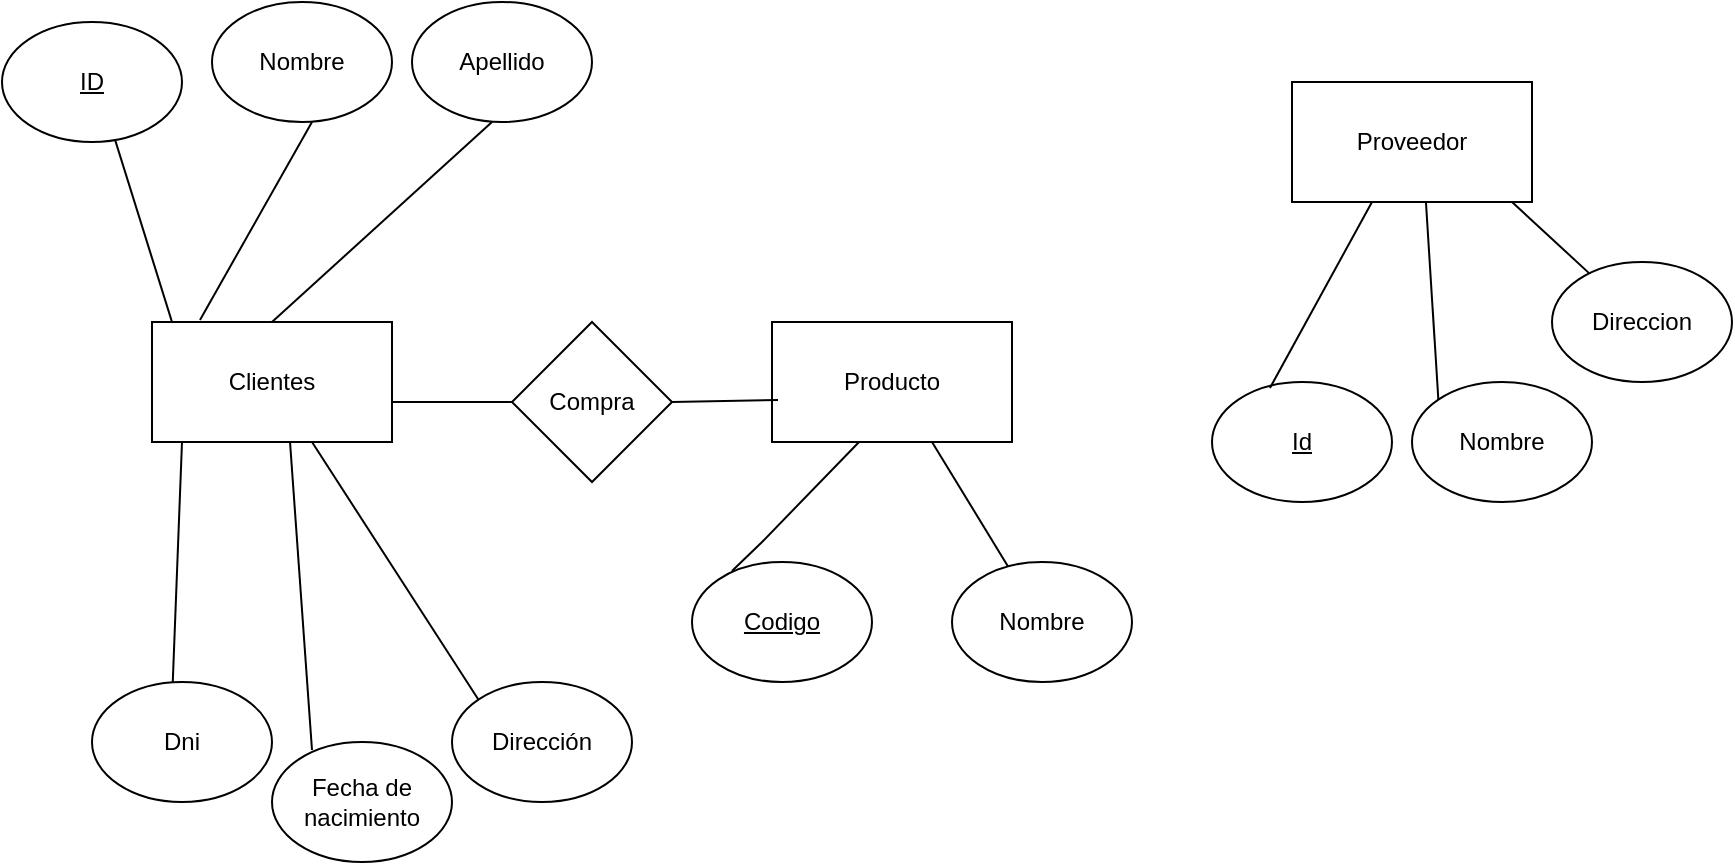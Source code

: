 <mxfile version="24.7.7">
  <diagram name="Página-1" id="Dk5JTkqU_FH1dXi0wxMd">
    <mxGraphModel dx="1941" dy="468" grid="1" gridSize="10" guides="1" tooltips="1" connect="1" arrows="1" fold="1" page="1" pageScale="1" pageWidth="827" pageHeight="1169" math="0" shadow="0">
      <root>
        <mxCell id="0" />
        <mxCell id="1" parent="0" />
        <mxCell id="LEoPJzPLq4Y0wCzoxTbO-1" value="Clientes" style="rounded=0;whiteSpace=wrap;html=1;" vertex="1" parent="1">
          <mxGeometry x="20" y="200" width="120" height="60" as="geometry" />
        </mxCell>
        <mxCell id="LEoPJzPLq4Y0wCzoxTbO-2" value="" style="endArrow=none;html=1;rounded=0;" edge="1" parent="1">
          <mxGeometry width="50" height="50" relative="1" as="geometry">
            <mxPoint x="30" y="390" as="sourcePoint" />
            <mxPoint x="35.0" y="260" as="targetPoint" />
          </mxGeometry>
        </mxCell>
        <mxCell id="LEoPJzPLq4Y0wCzoxTbO-4" value="" style="endArrow=none;html=1;rounded=0;exitX=0.767;exitY=0.1;exitDx=0;exitDy=0;exitPerimeter=0;" edge="1" parent="1">
          <mxGeometry width="50" height="50" relative="1" as="geometry">
            <mxPoint x="30.0" y="200" as="sourcePoint" />
            <mxPoint y="104" as="targetPoint" />
          </mxGeometry>
        </mxCell>
        <mxCell id="LEoPJzPLq4Y0wCzoxTbO-5" value="&lt;u&gt;ID&lt;/u&gt;" style="ellipse;whiteSpace=wrap;html=1;" vertex="1" parent="1">
          <mxGeometry x="-55" y="50" width="90" height="60" as="geometry" />
        </mxCell>
        <mxCell id="LEoPJzPLq4Y0wCzoxTbO-6" value="Dni" style="ellipse;whiteSpace=wrap;html=1;" vertex="1" parent="1">
          <mxGeometry x="-10" y="380" width="90" height="60" as="geometry" />
        </mxCell>
        <mxCell id="LEoPJzPLq4Y0wCzoxTbO-7" value="Nombre" style="ellipse;whiteSpace=wrap;html=1;" vertex="1" parent="1">
          <mxGeometry x="50" y="40" width="90" height="60" as="geometry" />
        </mxCell>
        <mxCell id="LEoPJzPLq4Y0wCzoxTbO-8" value="Fecha de nacimiento" style="ellipse;whiteSpace=wrap;html=1;" vertex="1" parent="1">
          <mxGeometry x="80" y="410" width="90" height="60" as="geometry" />
        </mxCell>
        <mxCell id="LEoPJzPLq4Y0wCzoxTbO-10" value="" style="endArrow=none;html=1;rounded=0;" edge="1" parent="1">
          <mxGeometry width="50" height="50" relative="1" as="geometry">
            <mxPoint x="100" y="414" as="sourcePoint" />
            <mxPoint x="89.01" y="260" as="targetPoint" />
          </mxGeometry>
        </mxCell>
        <mxCell id="LEoPJzPLq4Y0wCzoxTbO-11" value="Producto" style="rounded=0;whiteSpace=wrap;html=1;" vertex="1" parent="1">
          <mxGeometry x="330" y="200" width="120" height="60" as="geometry" />
        </mxCell>
        <mxCell id="LEoPJzPLq4Y0wCzoxTbO-12" value="Apellido" style="ellipse;whiteSpace=wrap;html=1;" vertex="1" parent="1">
          <mxGeometry x="150" y="40" width="90" height="60" as="geometry" />
        </mxCell>
        <mxCell id="LEoPJzPLq4Y0wCzoxTbO-15" value="Dirección" style="ellipse;whiteSpace=wrap;html=1;" vertex="1" parent="1">
          <mxGeometry x="170" y="380" width="90" height="60" as="geometry" />
        </mxCell>
        <mxCell id="LEoPJzPLq4Y0wCzoxTbO-17" value="" style="endArrow=none;html=1;rounded=0;exitX=0;exitY=0;exitDx=0;exitDy=0;" edge="1" parent="1" source="LEoPJzPLq4Y0wCzoxTbO-15">
          <mxGeometry width="50" height="50" relative="1" as="geometry">
            <mxPoint x="180" y="320" as="sourcePoint" />
            <mxPoint x="100" y="260.02" as="targetPoint" />
          </mxGeometry>
        </mxCell>
        <mxCell id="LEoPJzPLq4Y0wCzoxTbO-20" value="&lt;u&gt;Codigo&lt;/u&gt;" style="ellipse;whiteSpace=wrap;html=1;" vertex="1" parent="1">
          <mxGeometry x="290" y="320" width="90" height="60" as="geometry" />
        </mxCell>
        <mxCell id="LEoPJzPLq4Y0wCzoxTbO-21" value="Nombre" style="ellipse;whiteSpace=wrap;html=1;" vertex="1" parent="1">
          <mxGeometry x="420" y="320" width="90" height="60" as="geometry" />
        </mxCell>
        <mxCell id="LEoPJzPLq4Y0wCzoxTbO-22" value="" style="endArrow=none;html=1;rounded=0;exitX=0.333;exitY=0.075;exitDx=0;exitDy=0;exitPerimeter=0;" edge="1" parent="1">
          <mxGeometry width="50" height="50" relative="1" as="geometry">
            <mxPoint x="310.0" y="324.5" as="sourcePoint" />
            <mxPoint x="373.53" y="260" as="targetPoint" />
            <Array as="points">
              <mxPoint x="325.03" y="310" />
            </Array>
          </mxGeometry>
        </mxCell>
        <mxCell id="LEoPJzPLq4Y0wCzoxTbO-23" value="" style="endArrow=none;html=1;rounded=0;" edge="1" parent="1" source="LEoPJzPLq4Y0wCzoxTbO-21">
          <mxGeometry width="50" height="50" relative="1" as="geometry">
            <mxPoint x="360" y="310" as="sourcePoint" />
            <mxPoint x="410" y="260" as="targetPoint" />
          </mxGeometry>
        </mxCell>
        <mxCell id="LEoPJzPLq4Y0wCzoxTbO-24" value="Proveedor" style="rounded=0;whiteSpace=wrap;html=1;" vertex="1" parent="1">
          <mxGeometry x="590" y="80" width="120" height="60" as="geometry" />
        </mxCell>
        <mxCell id="LEoPJzPLq4Y0wCzoxTbO-25" value="" style="endArrow=none;html=1;rounded=0;exitX=0.2;exitY=-0.017;exitDx=0;exitDy=0;exitPerimeter=0;" edge="1" parent="1" source="LEoPJzPLq4Y0wCzoxTbO-1">
          <mxGeometry width="50" height="50" relative="1" as="geometry">
            <mxPoint x="50" y="150" as="sourcePoint" />
            <mxPoint x="100" y="100" as="targetPoint" />
          </mxGeometry>
        </mxCell>
        <mxCell id="LEoPJzPLq4Y0wCzoxTbO-26" value="" style="endArrow=none;html=1;rounded=0;exitX=0.5;exitY=0;exitDx=0;exitDy=0;" edge="1" parent="1" source="LEoPJzPLq4Y0wCzoxTbO-1">
          <mxGeometry width="50" height="50" relative="1" as="geometry">
            <mxPoint x="140" y="150" as="sourcePoint" />
            <mxPoint x="190" y="100" as="targetPoint" />
          </mxGeometry>
        </mxCell>
        <mxCell id="LEoPJzPLq4Y0wCzoxTbO-30" value="" style="endArrow=none;html=1;rounded=0;" edge="1" parent="1" target="LEoPJzPLq4Y0wCzoxTbO-31">
          <mxGeometry width="50" height="50" relative="1" as="geometry">
            <mxPoint x="140" y="240" as="sourcePoint" />
            <mxPoint x="210" y="240" as="targetPoint" />
          </mxGeometry>
        </mxCell>
        <mxCell id="LEoPJzPLq4Y0wCzoxTbO-31" value="Compra" style="rhombus;whiteSpace=wrap;html=1;" vertex="1" parent="1">
          <mxGeometry x="200" y="200" width="80" height="80" as="geometry" />
        </mxCell>
        <mxCell id="LEoPJzPLq4Y0wCzoxTbO-32" value="" style="endArrow=none;html=1;rounded=0;entryX=0.025;entryY=0.65;entryDx=0;entryDy=0;entryPerimeter=0;" edge="1" parent="1" target="LEoPJzPLq4Y0wCzoxTbO-11">
          <mxGeometry width="50" height="50" relative="1" as="geometry">
            <mxPoint x="280" y="240" as="sourcePoint" />
            <mxPoint x="320" y="240" as="targetPoint" />
          </mxGeometry>
        </mxCell>
        <mxCell id="LEoPJzPLq4Y0wCzoxTbO-33" value="&lt;u&gt;Id&lt;/u&gt;" style="ellipse;whiteSpace=wrap;html=1;" vertex="1" parent="1">
          <mxGeometry x="550" y="230" width="90" height="60" as="geometry" />
        </mxCell>
        <mxCell id="LEoPJzPLq4Y0wCzoxTbO-34" value="Nombre" style="ellipse;whiteSpace=wrap;html=1;" vertex="1" parent="1">
          <mxGeometry x="650" y="230" width="90" height="60" as="geometry" />
        </mxCell>
        <mxCell id="LEoPJzPLq4Y0wCzoxTbO-35" value="" style="endArrow=none;html=1;rounded=0;exitX=0.322;exitY=0.05;exitDx=0;exitDy=0;exitPerimeter=0;" edge="1" parent="1" source="LEoPJzPLq4Y0wCzoxTbO-33">
          <mxGeometry width="50" height="50" relative="1" as="geometry">
            <mxPoint x="580" y="190" as="sourcePoint" />
            <mxPoint x="630" y="140" as="targetPoint" />
          </mxGeometry>
        </mxCell>
        <mxCell id="LEoPJzPLq4Y0wCzoxTbO-36" value="" style="endArrow=none;html=1;rounded=0;exitX=0;exitY=0;exitDx=0;exitDy=0;" edge="1" parent="1" source="LEoPJzPLq4Y0wCzoxTbO-34">
          <mxGeometry width="50" height="50" relative="1" as="geometry">
            <mxPoint x="650" y="234.02" as="sourcePoint" />
            <mxPoint x="656.96" y="140" as="targetPoint" />
          </mxGeometry>
        </mxCell>
        <mxCell id="LEoPJzPLq4Y0wCzoxTbO-37" value="Direccion" style="ellipse;whiteSpace=wrap;html=1;" vertex="1" parent="1">
          <mxGeometry x="720" y="170" width="90" height="60" as="geometry" />
        </mxCell>
        <mxCell id="LEoPJzPLq4Y0wCzoxTbO-38" value="" style="endArrow=none;html=1;rounded=0;" edge="1" parent="1" source="LEoPJzPLq4Y0wCzoxTbO-37">
          <mxGeometry width="50" height="50" relative="1" as="geometry">
            <mxPoint x="650" y="190" as="sourcePoint" />
            <mxPoint x="700" y="140" as="targetPoint" />
          </mxGeometry>
        </mxCell>
      </root>
    </mxGraphModel>
  </diagram>
</mxfile>
